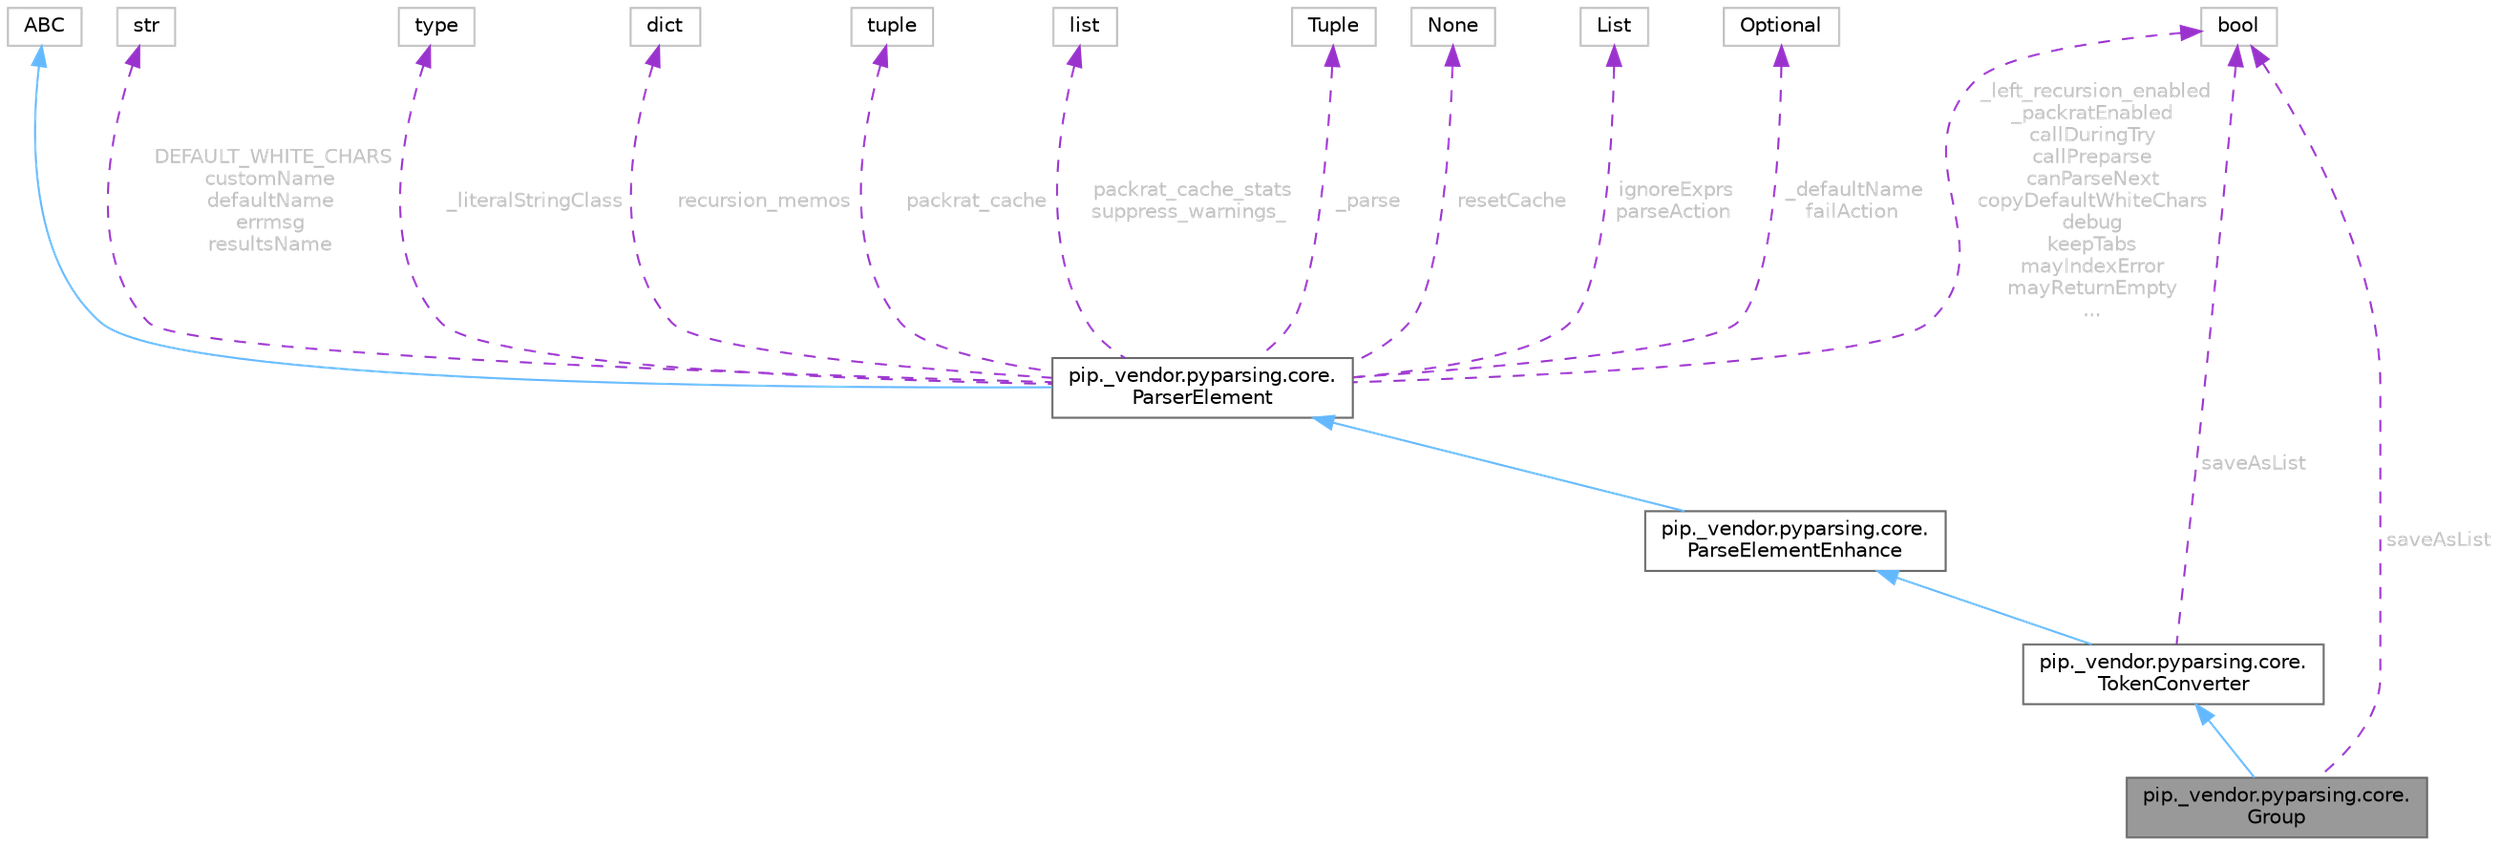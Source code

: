 digraph "pip._vendor.pyparsing.core.Group"
{
 // LATEX_PDF_SIZE
  bgcolor="transparent";
  edge [fontname=Helvetica,fontsize=10,labelfontname=Helvetica,labelfontsize=10];
  node [fontname=Helvetica,fontsize=10,shape=box,height=0.2,width=0.4];
  Node1 [id="Node000001",label="pip._vendor.pyparsing.core.\lGroup",height=0.2,width=0.4,color="gray40", fillcolor="grey60", style="filled", fontcolor="black",tooltip=" "];
  Node2 -> Node1 [id="edge17_Node000001_Node000002",dir="back",color="steelblue1",style="solid",tooltip=" "];
  Node2 [id="Node000002",label="pip._vendor.pyparsing.core.\lTokenConverter",height=0.2,width=0.4,color="gray40", fillcolor="white", style="filled",URL="$d6/df9/classpip_1_1__vendor_1_1pyparsing_1_1core_1_1TokenConverter.html",tooltip=" "];
  Node3 -> Node2 [id="edge18_Node000002_Node000003",dir="back",color="steelblue1",style="solid",tooltip=" "];
  Node3 [id="Node000003",label="pip._vendor.pyparsing.core.\lParseElementEnhance",height=0.2,width=0.4,color="gray40", fillcolor="white", style="filled",URL="$d5/dd0/classpip_1_1__vendor_1_1pyparsing_1_1core_1_1ParseElementEnhance.html",tooltip=" "];
  Node4 -> Node3 [id="edge19_Node000003_Node000004",dir="back",color="steelblue1",style="solid",tooltip=" "];
  Node4 [id="Node000004",label="pip._vendor.pyparsing.core.\lParserElement",height=0.2,width=0.4,color="gray40", fillcolor="white", style="filled",URL="$d5/d51/classpip_1_1__vendor_1_1pyparsing_1_1core_1_1ParserElement.html",tooltip=" "];
  Node5 -> Node4 [id="edge20_Node000004_Node000005",dir="back",color="steelblue1",style="solid",tooltip=" "];
  Node5 [id="Node000005",label="ABC",height=0.2,width=0.4,color="grey75", fillcolor="white", style="filled",URL="$dd/d9b/classABC.html",tooltip=" "];
  Node6 -> Node4 [id="edge21_Node000004_Node000006",dir="back",color="darkorchid3",style="dashed",tooltip=" ",label=" DEFAULT_WHITE_CHARS\ncustomName\ndefaultName\nerrmsg\nresultsName",fontcolor="grey" ];
  Node6 [id="Node000006",label="str",height=0.2,width=0.4,color="grey75", fillcolor="white", style="filled",tooltip=" "];
  Node7 -> Node4 [id="edge22_Node000004_Node000007",dir="back",color="darkorchid3",style="dashed",tooltip=" ",label=" _left_recursion_enabled\n_packratEnabled\ncallDuringTry\ncallPreparse\ncanParseNext\ncopyDefaultWhiteChars\ndebug\nkeepTabs\nmayIndexError\nmayReturnEmpty\n...",fontcolor="grey" ];
  Node7 [id="Node000007",label="bool",height=0.2,width=0.4,color="grey75", fillcolor="white", style="filled",tooltip=" "];
  Node8 -> Node4 [id="edge23_Node000004_Node000008",dir="back",color="darkorchid3",style="dashed",tooltip=" ",label=" _literalStringClass",fontcolor="grey" ];
  Node8 [id="Node000008",label="type",height=0.2,width=0.4,color="grey75", fillcolor="white", style="filled",tooltip=" "];
  Node9 -> Node4 [id="edge24_Node000004_Node000009",dir="back",color="darkorchid3",style="dashed",tooltip=" ",label=" recursion_memos",fontcolor="grey" ];
  Node9 [id="Node000009",label="dict",height=0.2,width=0.4,color="grey75", fillcolor="white", style="filled",tooltip=" "];
  Node10 -> Node4 [id="edge25_Node000004_Node000010",dir="back",color="darkorchid3",style="dashed",tooltip=" ",label=" packrat_cache",fontcolor="grey" ];
  Node10 [id="Node000010",label="tuple",height=0.2,width=0.4,color="grey75", fillcolor="white", style="filled",tooltip=" "];
  Node11 -> Node4 [id="edge26_Node000004_Node000011",dir="back",color="darkorchid3",style="dashed",tooltip=" ",label=" packrat_cache_stats\nsuppress_warnings_",fontcolor="grey" ];
  Node11 [id="Node000011",label="list",height=0.2,width=0.4,color="grey75", fillcolor="white", style="filled",tooltip=" "];
  Node12 -> Node4 [id="edge27_Node000004_Node000012",dir="back",color="darkorchid3",style="dashed",tooltip=" ",label=" _parse",fontcolor="grey" ];
  Node12 [id="Node000012",label="Tuple",height=0.2,width=0.4,color="grey75", fillcolor="white", style="filled",tooltip=" "];
  Node13 -> Node4 [id="edge28_Node000004_Node000013",dir="back",color="darkorchid3",style="dashed",tooltip=" ",label=" resetCache",fontcolor="grey" ];
  Node13 [id="Node000013",label="None",height=0.2,width=0.4,color="grey75", fillcolor="white", style="filled",tooltip=" "];
  Node14 -> Node4 [id="edge29_Node000004_Node000014",dir="back",color="darkorchid3",style="dashed",tooltip=" ",label=" ignoreExprs\nparseAction",fontcolor="grey" ];
  Node14 [id="Node000014",label="List",height=0.2,width=0.4,color="grey75", fillcolor="white", style="filled",tooltip=" "];
  Node15 -> Node4 [id="edge30_Node000004_Node000015",dir="back",color="darkorchid3",style="dashed",tooltip=" ",label=" _defaultName\nfailAction",fontcolor="grey" ];
  Node15 [id="Node000015",label="Optional",height=0.2,width=0.4,color="grey75", fillcolor="white", style="filled",tooltip=" "];
  Node7 -> Node2 [id="edge31_Node000002_Node000007",dir="back",color="darkorchid3",style="dashed",tooltip=" ",label=" saveAsList",fontcolor="grey" ];
  Node7 -> Node1 [id="edge32_Node000001_Node000007",dir="back",color="darkorchid3",style="dashed",tooltip=" ",label=" saveAsList",fontcolor="grey" ];
}
